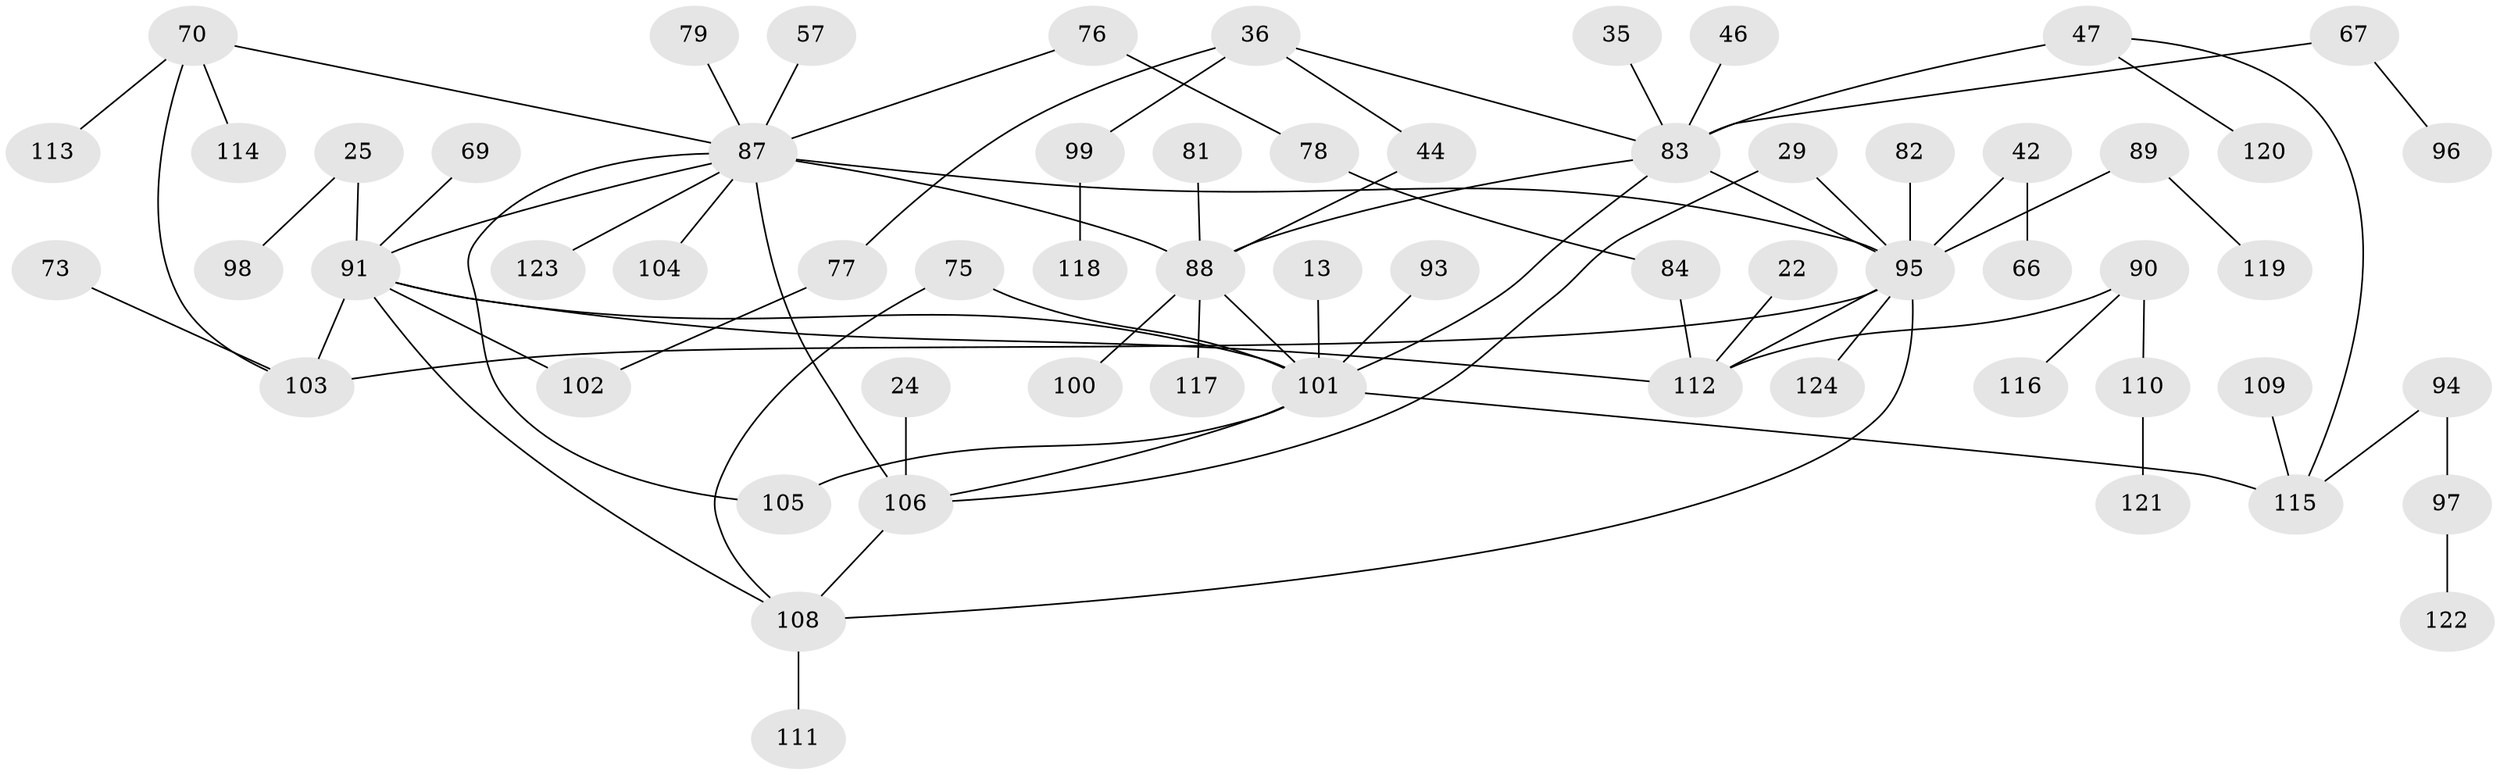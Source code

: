 // original degree distribution, {7: 0.024193548387096774, 9: 0.008064516129032258, 2: 0.3387096774193548, 4: 0.12096774193548387, 3: 0.16129032258064516, 8: 0.008064516129032258, 1: 0.2903225806451613, 5: 0.03225806451612903, 6: 0.016129032258064516}
// Generated by graph-tools (version 1.1) at 2025/41/03/09/25 04:41:30]
// undirected, 62 vertices, 77 edges
graph export_dot {
graph [start="1"]
  node [color=gray90,style=filled];
  13;
  22;
  24;
  25;
  29 [super="+21"];
  35;
  36;
  42;
  44;
  46;
  47 [super="+34"];
  57;
  66;
  67;
  69;
  70 [super="+62+65"];
  73;
  75;
  76;
  77;
  78;
  79;
  81;
  82;
  83 [super="+27+45+2"];
  84;
  87 [super="+53+68"];
  88 [super="+43+3+52+74"];
  89;
  90;
  91 [super="+6+7+20"];
  93;
  94;
  95 [super="+86+80"];
  96;
  97;
  98;
  99;
  100;
  101 [super="+1+63+4+55"];
  102;
  103 [super="+54+71"];
  104;
  105 [super="+92"];
  106 [super="+17"];
  108 [super="+72"];
  109;
  110;
  111;
  112 [super="+33"];
  113;
  114;
  115 [super="+85"];
  116;
  117 [super="+107"];
  118;
  119;
  120;
  121;
  122;
  123;
  124;
  13 -- 101;
  22 -- 112;
  24 -- 106;
  25 -- 98;
  25 -- 91;
  29 -- 95;
  29 -- 106;
  35 -- 83;
  36 -- 44;
  36 -- 77;
  36 -- 99;
  36 -- 83;
  42 -- 66;
  42 -- 95;
  44 -- 88;
  46 -- 83;
  47 -- 120;
  47 -- 83 [weight=2];
  47 -- 115;
  57 -- 87;
  67 -- 96;
  67 -- 83;
  69 -- 91;
  70 -- 113;
  70 -- 87;
  70 -- 114;
  70 -- 103;
  73 -- 103;
  75 -- 108;
  75 -- 101;
  76 -- 78;
  76 -- 87;
  77 -- 102;
  78 -- 84;
  79 -- 87;
  81 -- 88;
  82 -- 95;
  83 -- 101 [weight=2];
  83 -- 88;
  83 -- 95 [weight=3];
  84 -- 112;
  87 -- 106 [weight=3];
  87 -- 123;
  87 -- 104;
  87 -- 91;
  87 -- 88;
  87 -- 105;
  87 -- 95 [weight=4];
  88 -- 100;
  88 -- 101;
  88 -- 117 [weight=2];
  89 -- 119;
  89 -- 95;
  90 -- 110;
  90 -- 116;
  90 -- 112;
  91 -- 103;
  91 -- 101;
  91 -- 102;
  91 -- 112;
  91 -- 108 [weight=2];
  93 -- 101;
  94 -- 97;
  94 -- 115;
  95 -- 112;
  95 -- 103 [weight=4];
  95 -- 108 [weight=2];
  95 -- 124;
  97 -- 122;
  99 -- 118;
  101 -- 106 [weight=2];
  101 -- 115;
  101 -- 105;
  106 -- 108;
  108 -- 111;
  109 -- 115;
  110 -- 121;
}
